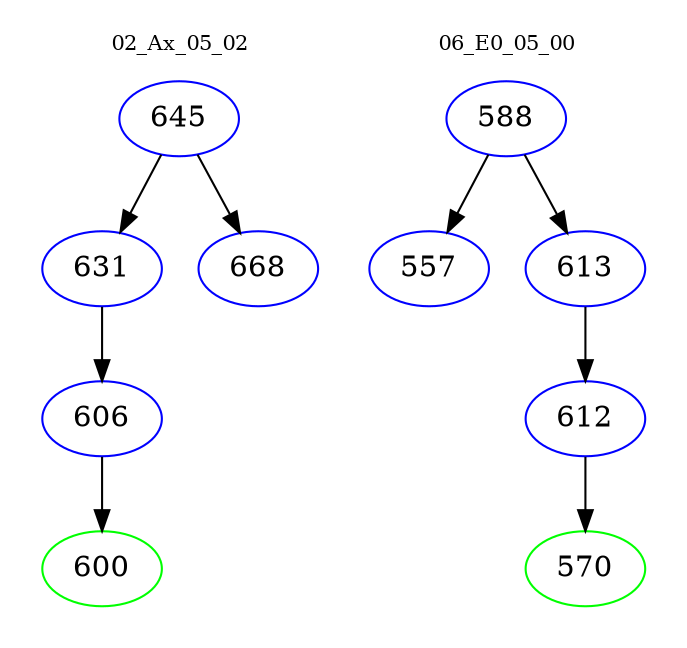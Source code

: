 digraph{
subgraph cluster_0 {
color = white
label = "02_Ax_05_02";
fontsize=10;
T0_645 [label="645", color="blue"]
T0_645 -> T0_631 [color="black"]
T0_631 [label="631", color="blue"]
T0_631 -> T0_606 [color="black"]
T0_606 [label="606", color="blue"]
T0_606 -> T0_600 [color="black"]
T0_600 [label="600", color="green"]
T0_645 -> T0_668 [color="black"]
T0_668 [label="668", color="blue"]
}
subgraph cluster_1 {
color = white
label = "06_E0_05_00";
fontsize=10;
T1_588 [label="588", color="blue"]
T1_588 -> T1_557 [color="black"]
T1_557 [label="557", color="blue"]
T1_588 -> T1_613 [color="black"]
T1_613 [label="613", color="blue"]
T1_613 -> T1_612 [color="black"]
T1_612 [label="612", color="blue"]
T1_612 -> T1_570 [color="black"]
T1_570 [label="570", color="green"]
}
}
